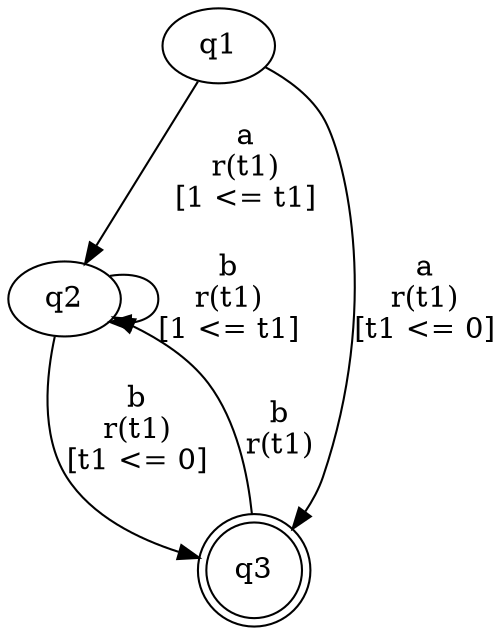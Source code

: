 digraph "tests_1/test300/solution4/solution" {
	q1[label=q1]
	q2[label=q2]
	q3[label=q3 shape=doublecircle]
	q1 -> q2[label="a\nr(t1)\n[1 <= t1]"]
	q2 -> q3[label="b\nr(t1)\n[t1 <= 0]"]
	q3 -> q2[label="b\nr(t1)\n"]
	q2 -> q2[label="b\nr(t1)\n[1 <= t1]"]
	q1 -> q3[label="a\nr(t1)\n[t1 <= 0]"]
}
